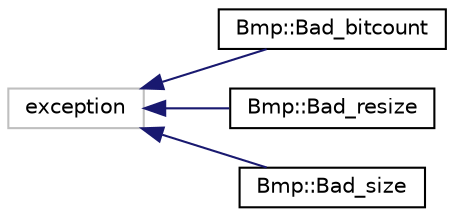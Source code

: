 digraph "Graphical Class Hierarchy"
{
  edge [fontname="Helvetica",fontsize="10",labelfontname="Helvetica",labelfontsize="10"];
  node [fontname="Helvetica",fontsize="10",shape=record];
  rankdir="LR";
  Node1 [label="exception",height=0.2,width=0.4,color="grey75", fillcolor="white", style="filled"];
  Node1 -> Node2 [dir="back",color="midnightblue",fontsize="10",style="solid",fontname="Helvetica"];
  Node2 [label="Bmp::Bad_bitcount",height=0.2,width=0.4,color="black", fillcolor="white", style="filled",URL="$classBmp_1_1Bad__bitcount.html",tooltip="Exception. "];
  Node1 -> Node3 [dir="back",color="midnightblue",fontsize="10",style="solid",fontname="Helvetica"];
  Node3 [label="Bmp::Bad_resize",height=0.2,width=0.4,color="black", fillcolor="white", style="filled",URL="$classBmp_1_1Bad__resize.html",tooltip="Exception. "];
  Node1 -> Node4 [dir="back",color="midnightblue",fontsize="10",style="solid",fontname="Helvetica"];
  Node4 [label="Bmp::Bad_size",height=0.2,width=0.4,color="black", fillcolor="white", style="filled",URL="$classBmp_1_1Bad__size.html",tooltip="Exception. "];
}
